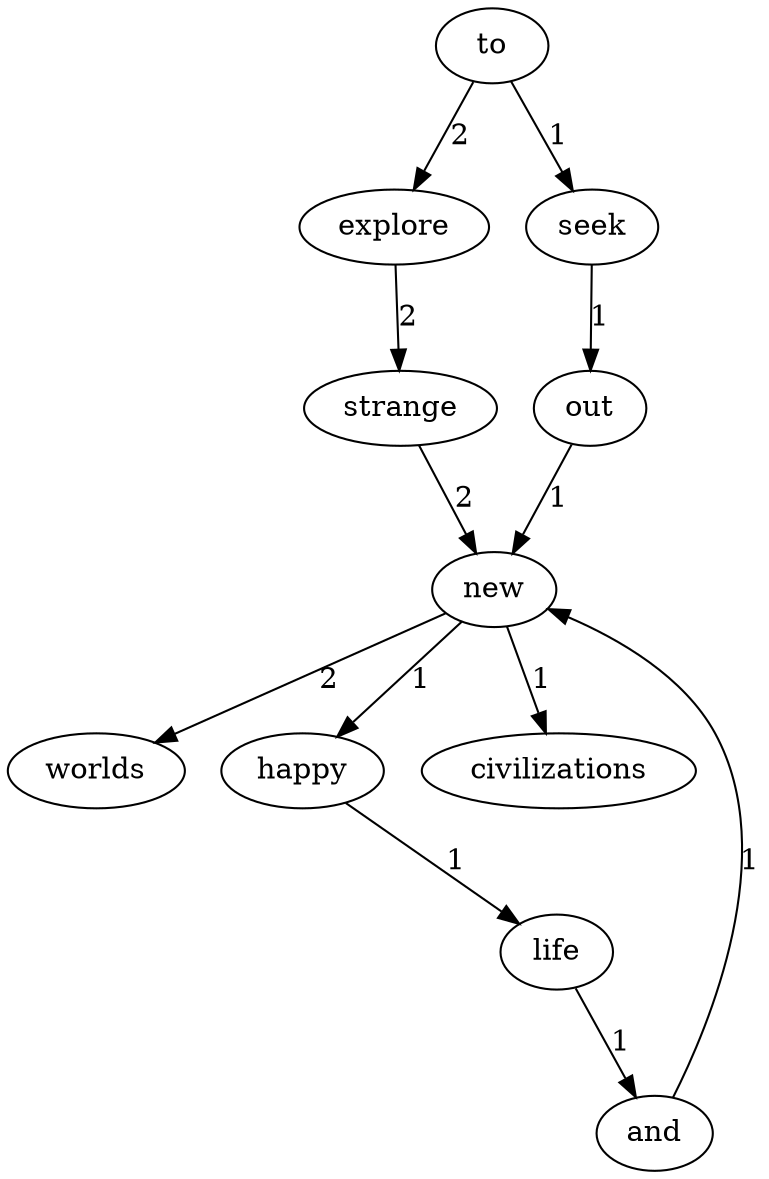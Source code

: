 digraph G {new -> worlds [label="2"];
new -> happy [label="1"];
new -> civilizations [label="1"];
explore -> strange [label="2"];
and -> new [label="1"];
happy -> life [label="1"];
to -> explore [label="2"];
to -> seek [label="1"];
seek -> out [label="1"];
strange -> new [label="2"];
life -> and [label="1"];
out -> new [label="1"];
}